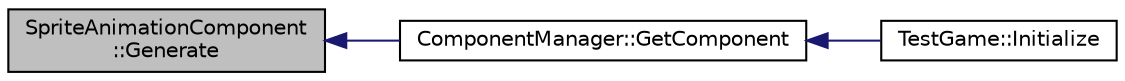digraph "SpriteAnimationComponent::Generate"
{
  edge [fontname="Helvetica",fontsize="10",labelfontname="Helvetica",labelfontsize="10"];
  node [fontname="Helvetica",fontsize="10",shape=record];
  rankdir="LR";
  Node1 [label="SpriteAnimationComponent\l::Generate",height=0.2,width=0.4,color="black", fillcolor="grey75", style="filled", fontcolor="black"];
  Node1 -> Node2 [dir="back",color="midnightblue",fontsize="10",style="solid",fontname="Helvetica"];
  Node2 [label="ComponentManager::GetComponent",height=0.2,width=0.4,color="black", fillcolor="white", style="filled",URL="$class_component_manager.html#a05b315bf921099149344d8bc296f6f33"];
  Node2 -> Node3 [dir="back",color="midnightblue",fontsize="10",style="solid",fontname="Helvetica"];
  Node3 [label="TestGame::Initialize",height=0.2,width=0.4,color="black", fillcolor="white", style="filled",URL="$class_test_game.html#a19acea3851ab7bfe1980350ca8aeeb43"];
}
